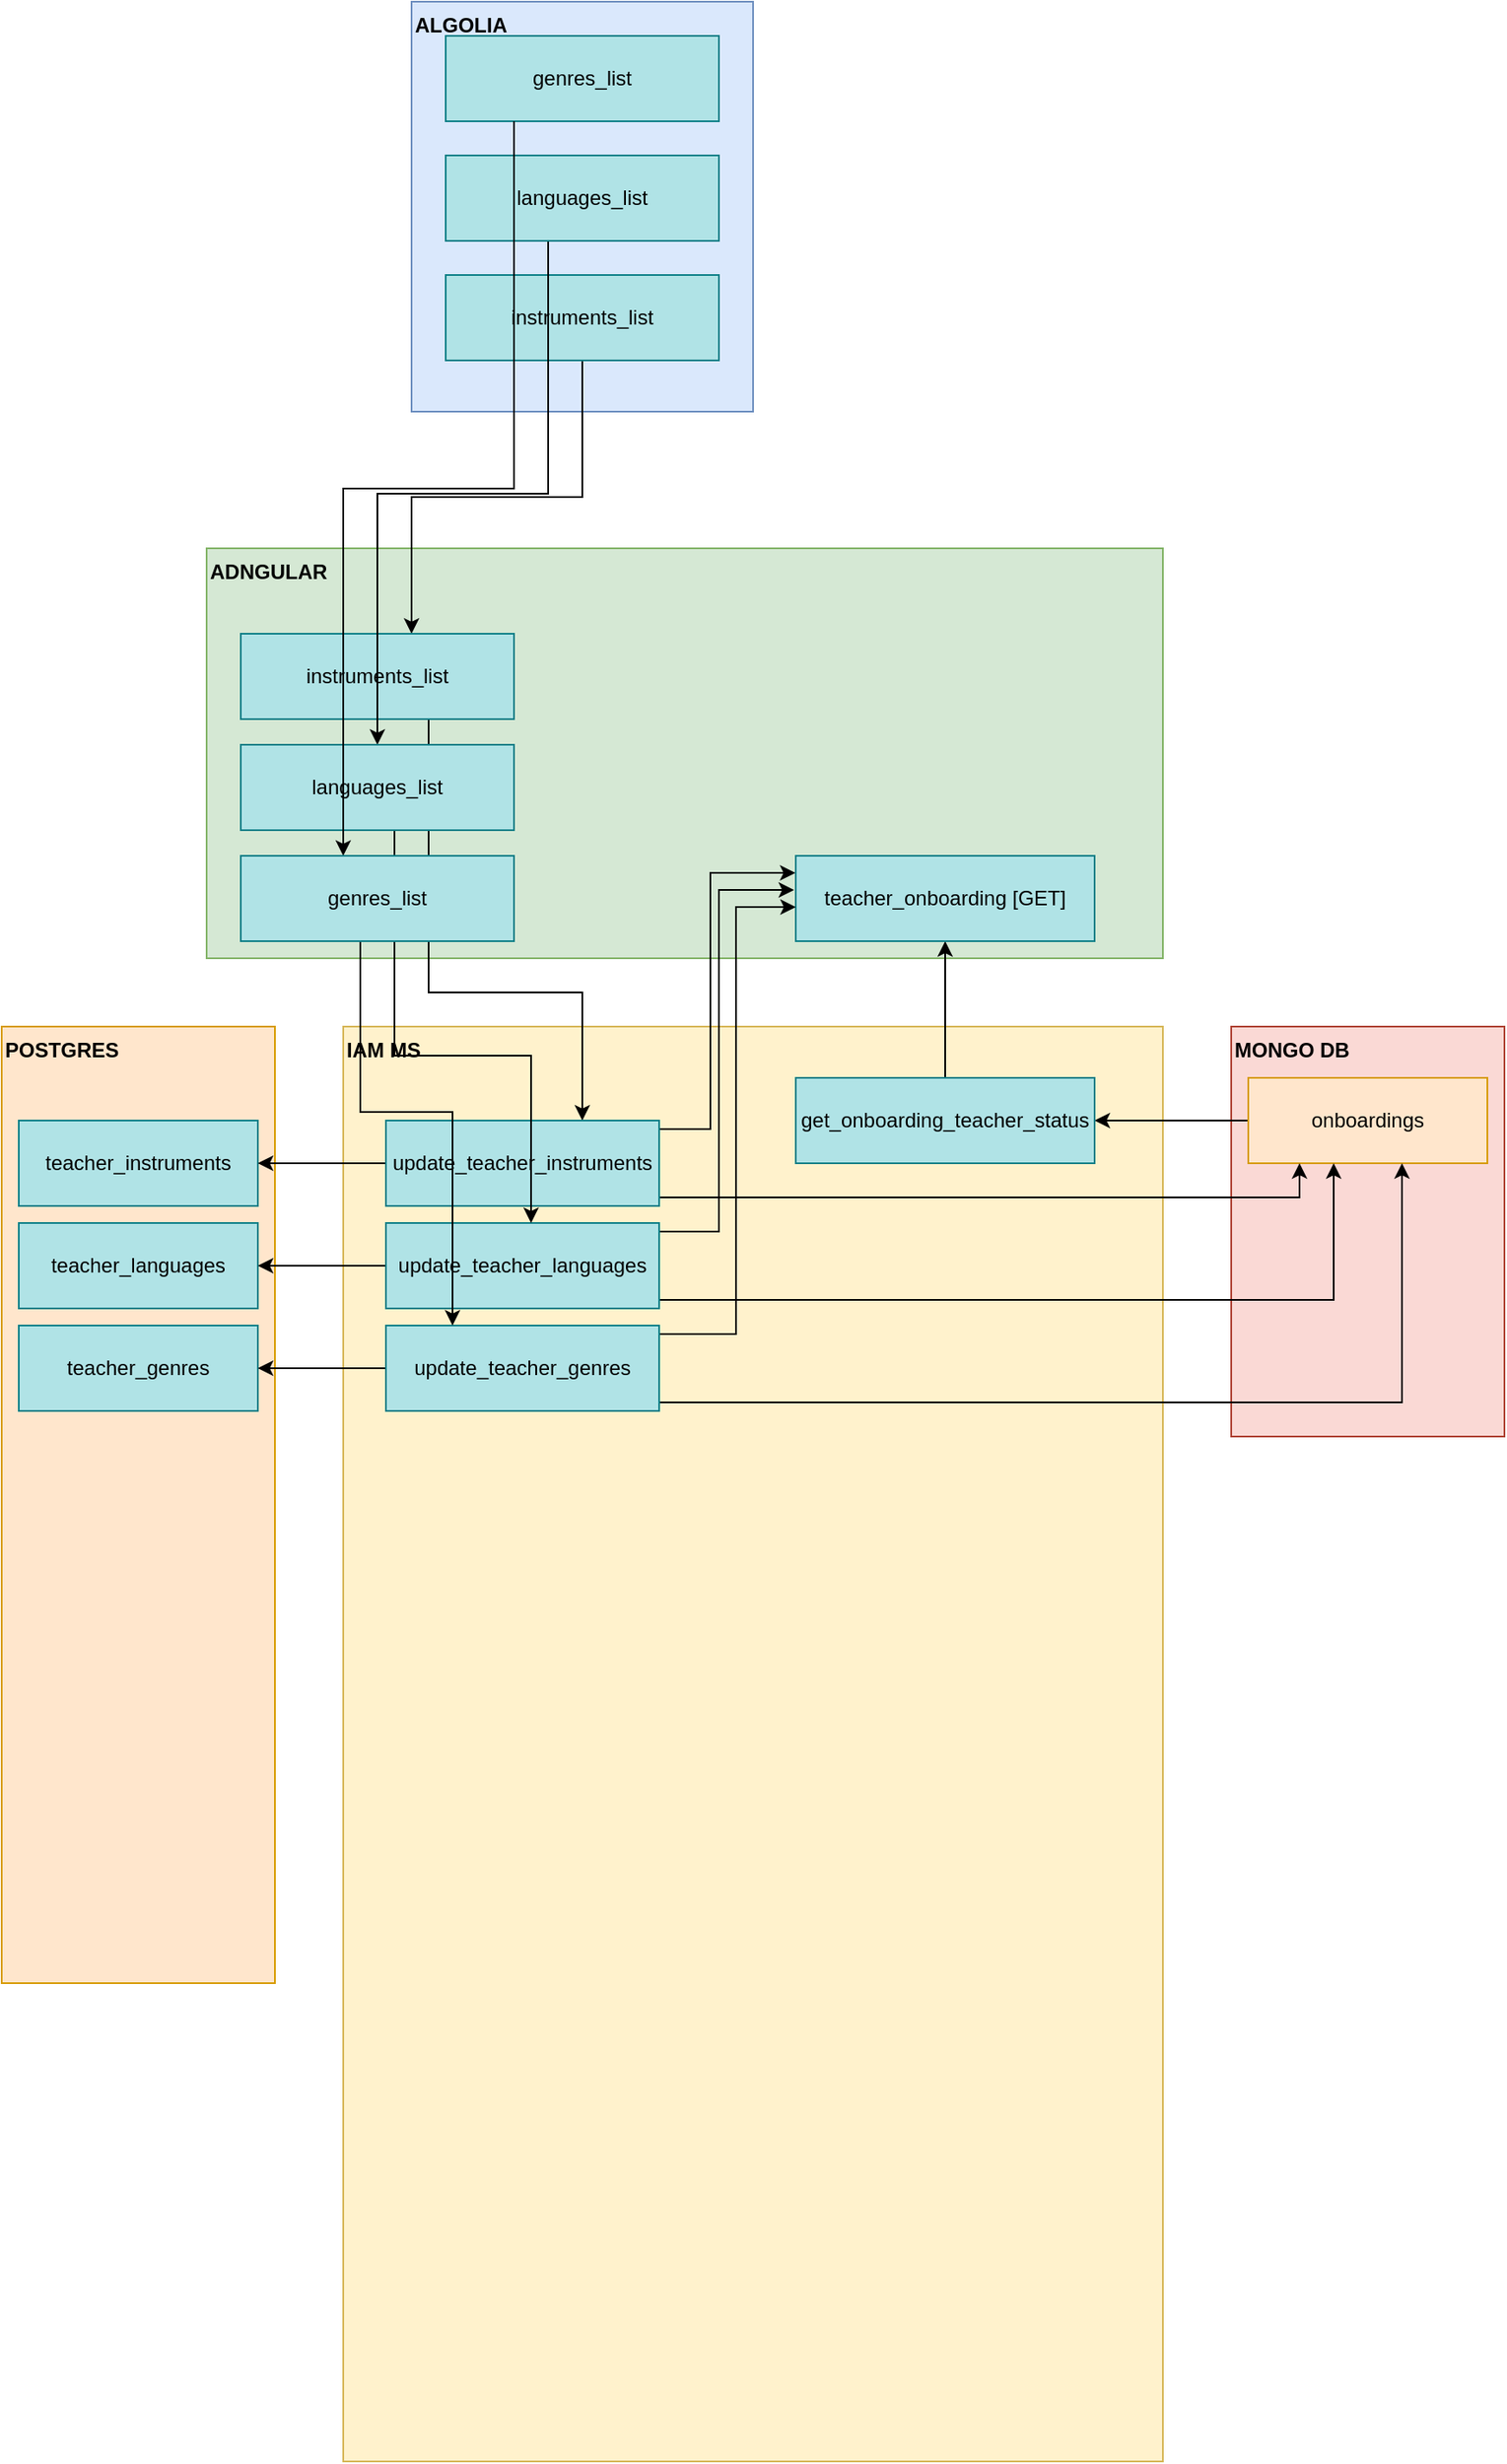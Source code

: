 <mxfile version="20.3.0" type="github">
  <diagram id="7m6cvPbWRJTvMz217Rmq" name="Page-1">
    <mxGraphModel dx="3733" dy="2804" grid="1" gridSize="10" guides="1" tooltips="1" connect="1" arrows="1" fold="1" page="1" pageScale="1" pageWidth="850" pageHeight="1100" math="0" shadow="0">
      <root>
        <mxCell id="0" />
        <mxCell id="1" parent="0" />
        <mxCell id="Lclgl3dNgC2Uq-6OldUo-1" value="&lt;b&gt;ADNGULAR&lt;/b&gt;" style="rounded=0;whiteSpace=wrap;html=1;fillColor=#d5e8d4;strokeColor=#82b366;align=left;verticalAlign=top;" vertex="1" parent="1">
          <mxGeometry x="80" y="40" width="560" height="240" as="geometry" />
        </mxCell>
        <mxCell id="Lclgl3dNgC2Uq-6OldUo-2" value="&lt;b&gt;POSTGRES&lt;/b&gt;" style="rounded=0;whiteSpace=wrap;html=1;fillColor=#ffe6cc;strokeColor=#d79b00;align=left;verticalAlign=top;" vertex="1" parent="1">
          <mxGeometry x="-40" y="320" width="160" height="560" as="geometry" />
        </mxCell>
        <mxCell id="Lclgl3dNgC2Uq-6OldUo-3" value="&lt;b&gt;IAM MS&lt;/b&gt;" style="rounded=0;whiteSpace=wrap;html=1;fillColor=#fff2cc;strokeColor=#d6b656;align=left;verticalAlign=top;" vertex="1" parent="1">
          <mxGeometry x="160" y="320" width="480" height="840" as="geometry" />
        </mxCell>
        <mxCell id="Lclgl3dNgC2Uq-6OldUo-4" value="&lt;b&gt;ALGOLIA&lt;/b&gt;" style="rounded=0;whiteSpace=wrap;html=1;fillColor=#dae8fc;strokeColor=#6c8ebf;align=left;horizontal=1;verticalAlign=top;" vertex="1" parent="1">
          <mxGeometry x="200" y="-280" width="200" height="240" as="geometry" />
        </mxCell>
        <mxCell id="Lclgl3dNgC2Uq-6OldUo-5" value="&lt;b&gt;MONGO DB&lt;/b&gt;" style="rounded=0;whiteSpace=wrap;html=1;fillColor=#fad9d5;strokeColor=#ae4132;align=left;verticalAlign=top;" vertex="1" parent="1">
          <mxGeometry x="680" y="320" width="160" height="240" as="geometry" />
        </mxCell>
        <mxCell id="Lclgl3dNgC2Uq-6OldUo-20" style="edgeStyle=orthogonalEdgeStyle;rounded=0;orthogonalLoop=1;jettySize=auto;html=1;" edge="1" parent="1" source="Lclgl3dNgC2Uq-6OldUo-6" target="Lclgl3dNgC2Uq-6OldUo-17">
          <mxGeometry relative="1" as="geometry" />
        </mxCell>
        <mxCell id="Lclgl3dNgC2Uq-6OldUo-6" value="onboardings" style="rounded=0;whiteSpace=wrap;html=1;fillColor=#ffe6cc;strokeColor=#d79b00;" vertex="1" parent="1">
          <mxGeometry x="690" y="350" width="140" height="50" as="geometry" />
        </mxCell>
        <mxCell id="Lclgl3dNgC2Uq-6OldUo-7" value="teacher_instruments" style="rounded=0;whiteSpace=wrap;html=1;fillColor=#b0e3e6;strokeColor=#0e8088;" vertex="1" parent="1">
          <mxGeometry x="-30" y="375" width="140" height="50" as="geometry" />
        </mxCell>
        <mxCell id="Lclgl3dNgC2Uq-6OldUo-8" value="teacher_languages" style="rounded=0;whiteSpace=wrap;html=1;fillColor=#b0e3e6;strokeColor=#0e8088;" vertex="1" parent="1">
          <mxGeometry x="-30" y="435" width="140" height="50" as="geometry" />
        </mxCell>
        <mxCell id="Lclgl3dNgC2Uq-6OldUo-48" style="edgeStyle=orthogonalEdgeStyle;rounded=0;orthogonalLoop=1;jettySize=auto;html=1;" edge="1" parent="1" source="Lclgl3dNgC2Uq-6OldUo-9">
          <mxGeometry relative="1" as="geometry">
            <mxPoint x="200" y="90" as="targetPoint" />
            <Array as="points">
              <mxPoint x="300" y="10" />
              <mxPoint x="200" y="10" />
              <mxPoint x="200" y="90" />
            </Array>
          </mxGeometry>
        </mxCell>
        <mxCell id="Lclgl3dNgC2Uq-6OldUo-9" value="instruments_list" style="rounded=0;whiteSpace=wrap;html=1;fillColor=#b0e3e6;strokeColor=#0e8088;" vertex="1" parent="1">
          <mxGeometry x="220" y="-120" width="160" height="50" as="geometry" />
        </mxCell>
        <mxCell id="Lclgl3dNgC2Uq-6OldUo-55" style="edgeStyle=orthogonalEdgeStyle;rounded=0;orthogonalLoop=1;jettySize=auto;html=1;" edge="1" parent="1" source="Lclgl3dNgC2Uq-6OldUo-10" target="Lclgl3dNgC2Uq-6OldUo-13">
          <mxGeometry relative="1" as="geometry">
            <Array as="points">
              <mxPoint x="210" y="300" />
              <mxPoint x="300" y="300" />
            </Array>
          </mxGeometry>
        </mxCell>
        <mxCell id="Lclgl3dNgC2Uq-6OldUo-10" value="instruments_list" style="rounded=0;whiteSpace=wrap;html=1;fillColor=#b0e3e6;strokeColor=#0e8088;" vertex="1" parent="1">
          <mxGeometry x="100" y="90" width="160" height="50" as="geometry" />
        </mxCell>
        <mxCell id="Lclgl3dNgC2Uq-6OldUo-15" style="edgeStyle=orthogonalEdgeStyle;rounded=0;orthogonalLoop=1;jettySize=auto;html=1;entryX=1;entryY=0.5;entryDx=0;entryDy=0;" edge="1" parent="1" source="Lclgl3dNgC2Uq-6OldUo-13" target="Lclgl3dNgC2Uq-6OldUo-7">
          <mxGeometry relative="1" as="geometry" />
        </mxCell>
        <mxCell id="Lclgl3dNgC2Uq-6OldUo-16" style="edgeStyle=orthogonalEdgeStyle;rounded=0;orthogonalLoop=1;jettySize=auto;html=1;" edge="1" parent="1" source="Lclgl3dNgC2Uq-6OldUo-13" target="Lclgl3dNgC2Uq-6OldUo-6">
          <mxGeometry relative="1" as="geometry">
            <Array as="points">
              <mxPoint x="720" y="420" />
            </Array>
          </mxGeometry>
        </mxCell>
        <mxCell id="Lclgl3dNgC2Uq-6OldUo-39" style="edgeStyle=orthogonalEdgeStyle;rounded=0;orthogonalLoop=1;jettySize=auto;html=1;entryX=-0.001;entryY=0.212;entryDx=0;entryDy=0;entryPerimeter=0;" edge="1" parent="1" source="Lclgl3dNgC2Uq-6OldUo-13" target="Lclgl3dNgC2Uq-6OldUo-21">
          <mxGeometry relative="1" as="geometry">
            <Array as="points">
              <mxPoint x="375" y="380" />
              <mxPoint x="375" y="230" />
              <mxPoint x="425" y="230" />
            </Array>
          </mxGeometry>
        </mxCell>
        <mxCell id="Lclgl3dNgC2Uq-6OldUo-13" value="update_teacher_instruments" style="rounded=0;whiteSpace=wrap;html=1;fillColor=#b0e3e6;strokeColor=#0e8088;" vertex="1" parent="1">
          <mxGeometry x="185" y="375" width="160" height="50" as="geometry" />
        </mxCell>
        <mxCell id="Lclgl3dNgC2Uq-6OldUo-22" style="edgeStyle=orthogonalEdgeStyle;rounded=0;orthogonalLoop=1;jettySize=auto;html=1;" edge="1" parent="1" source="Lclgl3dNgC2Uq-6OldUo-17" target="Lclgl3dNgC2Uq-6OldUo-21">
          <mxGeometry relative="1" as="geometry" />
        </mxCell>
        <mxCell id="Lclgl3dNgC2Uq-6OldUo-21" value="teacher_onboarding [GET]" style="rounded=0;whiteSpace=wrap;html=1;fillColor=#b0e3e6;strokeColor=#0e8088;" vertex="1" parent="1">
          <mxGeometry x="425" y="220" width="175" height="50" as="geometry" />
        </mxCell>
        <mxCell id="Lclgl3dNgC2Uq-6OldUo-23" value="teacher_genres" style="rounded=0;whiteSpace=wrap;html=1;fillColor=#b0e3e6;strokeColor=#0e8088;" vertex="1" parent="1">
          <mxGeometry x="-30" y="495" width="140" height="50" as="geometry" />
        </mxCell>
        <mxCell id="Lclgl3dNgC2Uq-6OldUo-26" style="edgeStyle=orthogonalEdgeStyle;rounded=0;orthogonalLoop=1;jettySize=auto;html=1;entryX=1;entryY=0.5;entryDx=0;entryDy=0;" edge="1" parent="1" source="Lclgl3dNgC2Uq-6OldUo-24" target="Lclgl3dNgC2Uq-6OldUo-8">
          <mxGeometry relative="1" as="geometry" />
        </mxCell>
        <mxCell id="Lclgl3dNgC2Uq-6OldUo-60" style="edgeStyle=orthogonalEdgeStyle;rounded=0;orthogonalLoop=1;jettySize=auto;html=1;" edge="1" parent="1" source="Lclgl3dNgC2Uq-6OldUo-24" target="Lclgl3dNgC2Uq-6OldUo-6">
          <mxGeometry relative="1" as="geometry">
            <Array as="points">
              <mxPoint x="740" y="480" />
            </Array>
          </mxGeometry>
        </mxCell>
        <mxCell id="Lclgl3dNgC2Uq-6OldUo-61" style="edgeStyle=orthogonalEdgeStyle;rounded=0;orthogonalLoop=1;jettySize=auto;html=1;" edge="1" parent="1" source="Lclgl3dNgC2Uq-6OldUo-24">
          <mxGeometry relative="1" as="geometry">
            <mxPoint x="424" y="240" as="targetPoint" />
            <Array as="points">
              <mxPoint x="380" y="440" />
              <mxPoint x="380" y="240" />
              <mxPoint x="424" y="240" />
            </Array>
          </mxGeometry>
        </mxCell>
        <mxCell id="Lclgl3dNgC2Uq-6OldUo-24" value="update_teacher_languages" style="rounded=0;whiteSpace=wrap;html=1;fillColor=#b0e3e6;strokeColor=#0e8088;" vertex="1" parent="1">
          <mxGeometry x="185" y="435" width="160" height="50" as="geometry" />
        </mxCell>
        <mxCell id="Lclgl3dNgC2Uq-6OldUo-28" style="edgeStyle=orthogonalEdgeStyle;rounded=0;orthogonalLoop=1;jettySize=auto;html=1;entryX=1;entryY=0.5;entryDx=0;entryDy=0;" edge="1" parent="1" source="Lclgl3dNgC2Uq-6OldUo-27" target="Lclgl3dNgC2Uq-6OldUo-23">
          <mxGeometry relative="1" as="geometry" />
        </mxCell>
        <mxCell id="Lclgl3dNgC2Uq-6OldUo-62" style="edgeStyle=orthogonalEdgeStyle;rounded=0;orthogonalLoop=1;jettySize=auto;html=1;entryX=0;entryY=0.612;entryDx=0;entryDy=0;entryPerimeter=0;" edge="1" parent="1" source="Lclgl3dNgC2Uq-6OldUo-27" target="Lclgl3dNgC2Uq-6OldUo-21">
          <mxGeometry relative="1" as="geometry">
            <Array as="points">
              <mxPoint x="390" y="500" />
              <mxPoint x="390" y="250" />
              <mxPoint x="425" y="250" />
            </Array>
          </mxGeometry>
        </mxCell>
        <mxCell id="Lclgl3dNgC2Uq-6OldUo-63" style="edgeStyle=orthogonalEdgeStyle;rounded=0;orthogonalLoop=1;jettySize=auto;html=1;" edge="1" parent="1" source="Lclgl3dNgC2Uq-6OldUo-27" target="Lclgl3dNgC2Uq-6OldUo-6">
          <mxGeometry relative="1" as="geometry">
            <Array as="points">
              <mxPoint x="780" y="540" />
            </Array>
          </mxGeometry>
        </mxCell>
        <mxCell id="Lclgl3dNgC2Uq-6OldUo-27" value="update_teacher_genres" style="rounded=0;whiteSpace=wrap;html=1;fillColor=#b0e3e6;strokeColor=#0e8088;" vertex="1" parent="1">
          <mxGeometry x="185" y="495" width="160" height="50" as="geometry" />
        </mxCell>
        <mxCell id="Lclgl3dNgC2Uq-6OldUo-46" style="edgeStyle=orthogonalEdgeStyle;rounded=0;orthogonalLoop=1;jettySize=auto;html=1;" edge="1" parent="1" source="Lclgl3dNgC2Uq-6OldUo-30" target="Lclgl3dNgC2Uq-6OldUo-32">
          <mxGeometry relative="1" as="geometry">
            <Array as="points">
              <mxPoint x="280" y="8" />
              <mxPoint x="180" y="8" />
            </Array>
          </mxGeometry>
        </mxCell>
        <mxCell id="Lclgl3dNgC2Uq-6OldUo-30" value="languages_list" style="rounded=0;whiteSpace=wrap;html=1;fillColor=#b0e3e6;strokeColor=#0e8088;" vertex="1" parent="1">
          <mxGeometry x="220" y="-190" width="160" height="50" as="geometry" />
        </mxCell>
        <mxCell id="Lclgl3dNgC2Uq-6OldUo-31" value="genres_list" style="rounded=0;whiteSpace=wrap;html=1;fillColor=#b0e3e6;strokeColor=#0e8088;" vertex="1" parent="1">
          <mxGeometry x="220" y="-260" width="160" height="50" as="geometry" />
        </mxCell>
        <mxCell id="Lclgl3dNgC2Uq-6OldUo-54" style="edgeStyle=orthogonalEdgeStyle;rounded=0;orthogonalLoop=1;jettySize=auto;html=1;" edge="1" parent="1" source="Lclgl3dNgC2Uq-6OldUo-32" target="Lclgl3dNgC2Uq-6OldUo-24">
          <mxGeometry relative="1" as="geometry">
            <Array as="points">
              <mxPoint x="190" y="337" />
              <mxPoint x="270" y="337" />
            </Array>
          </mxGeometry>
        </mxCell>
        <mxCell id="Lclgl3dNgC2Uq-6OldUo-32" value="languages_list" style="rounded=0;whiteSpace=wrap;html=1;fillColor=#b0e3e6;strokeColor=#0e8088;" vertex="1" parent="1">
          <mxGeometry x="100" y="155" width="160" height="50" as="geometry" />
        </mxCell>
        <mxCell id="Lclgl3dNgC2Uq-6OldUo-49" style="edgeStyle=orthogonalEdgeStyle;rounded=0;orthogonalLoop=1;jettySize=auto;html=1;" edge="1" parent="1" source="Lclgl3dNgC2Uq-6OldUo-31" target="Lclgl3dNgC2Uq-6OldUo-34">
          <mxGeometry relative="1" as="geometry">
            <mxPoint x="148" y="220" as="targetPoint" />
            <Array as="points">
              <mxPoint x="260" y="5" />
              <mxPoint x="160" y="5" />
            </Array>
          </mxGeometry>
        </mxCell>
        <mxCell id="Lclgl3dNgC2Uq-6OldUo-53" style="edgeStyle=orthogonalEdgeStyle;rounded=0;orthogonalLoop=1;jettySize=auto;html=1;" edge="1" parent="1" source="Lclgl3dNgC2Uq-6OldUo-34" target="Lclgl3dNgC2Uq-6OldUo-27">
          <mxGeometry relative="1" as="geometry">
            <Array as="points">
              <mxPoint x="170" y="370" />
              <mxPoint x="224" y="370" />
            </Array>
          </mxGeometry>
        </mxCell>
        <mxCell id="Lclgl3dNgC2Uq-6OldUo-34" value="genres_list" style="rounded=0;whiteSpace=wrap;html=1;fillColor=#b0e3e6;strokeColor=#0e8088;" vertex="1" parent="1">
          <mxGeometry x="100" y="220" width="160" height="50" as="geometry" />
        </mxCell>
        <mxCell id="Lclgl3dNgC2Uq-6OldUo-17" value="get_onboarding_teacher_status" style="rounded=0;whiteSpace=wrap;html=1;fillColor=#b0e3e6;strokeColor=#0e8088;" vertex="1" parent="1">
          <mxGeometry x="425" y="350" width="175" height="50" as="geometry" />
        </mxCell>
      </root>
    </mxGraphModel>
  </diagram>
</mxfile>
